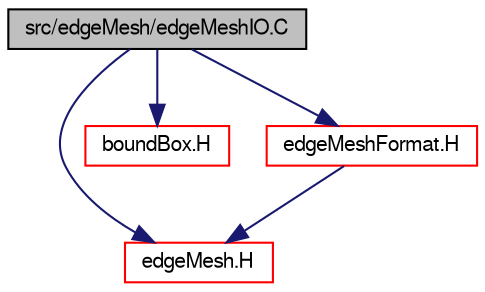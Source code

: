 digraph "src/edgeMesh/edgeMeshIO.C"
{
  bgcolor="transparent";
  edge [fontname="FreeSans",fontsize="10",labelfontname="FreeSans",labelfontsize="10"];
  node [fontname="FreeSans",fontsize="10",shape=record];
  Node0 [label="src/edgeMesh/edgeMeshIO.C",height=0.2,width=0.4,color="black", fillcolor="grey75", style="filled", fontcolor="black"];
  Node0 -> Node1 [color="midnightblue",fontsize="10",style="solid",fontname="FreeSans"];
  Node1 [label="edgeMesh.H",height=0.2,width=0.4,color="red",URL="$a00893.html"];
  Node0 -> Node143 [color="midnightblue",fontsize="10",style="solid",fontname="FreeSans"];
  Node143 [label="boundBox.H",height=0.2,width=0.4,color="red",URL="$a11108.html"];
  Node0 -> Node154 [color="midnightblue",fontsize="10",style="solid",fontname="FreeSans"];
  Node154 [label="edgeMeshFormat.H",height=0.2,width=0.4,color="red",URL="$a00899.html"];
  Node154 -> Node1 [color="midnightblue",fontsize="10",style="solid",fontname="FreeSans"];
}

